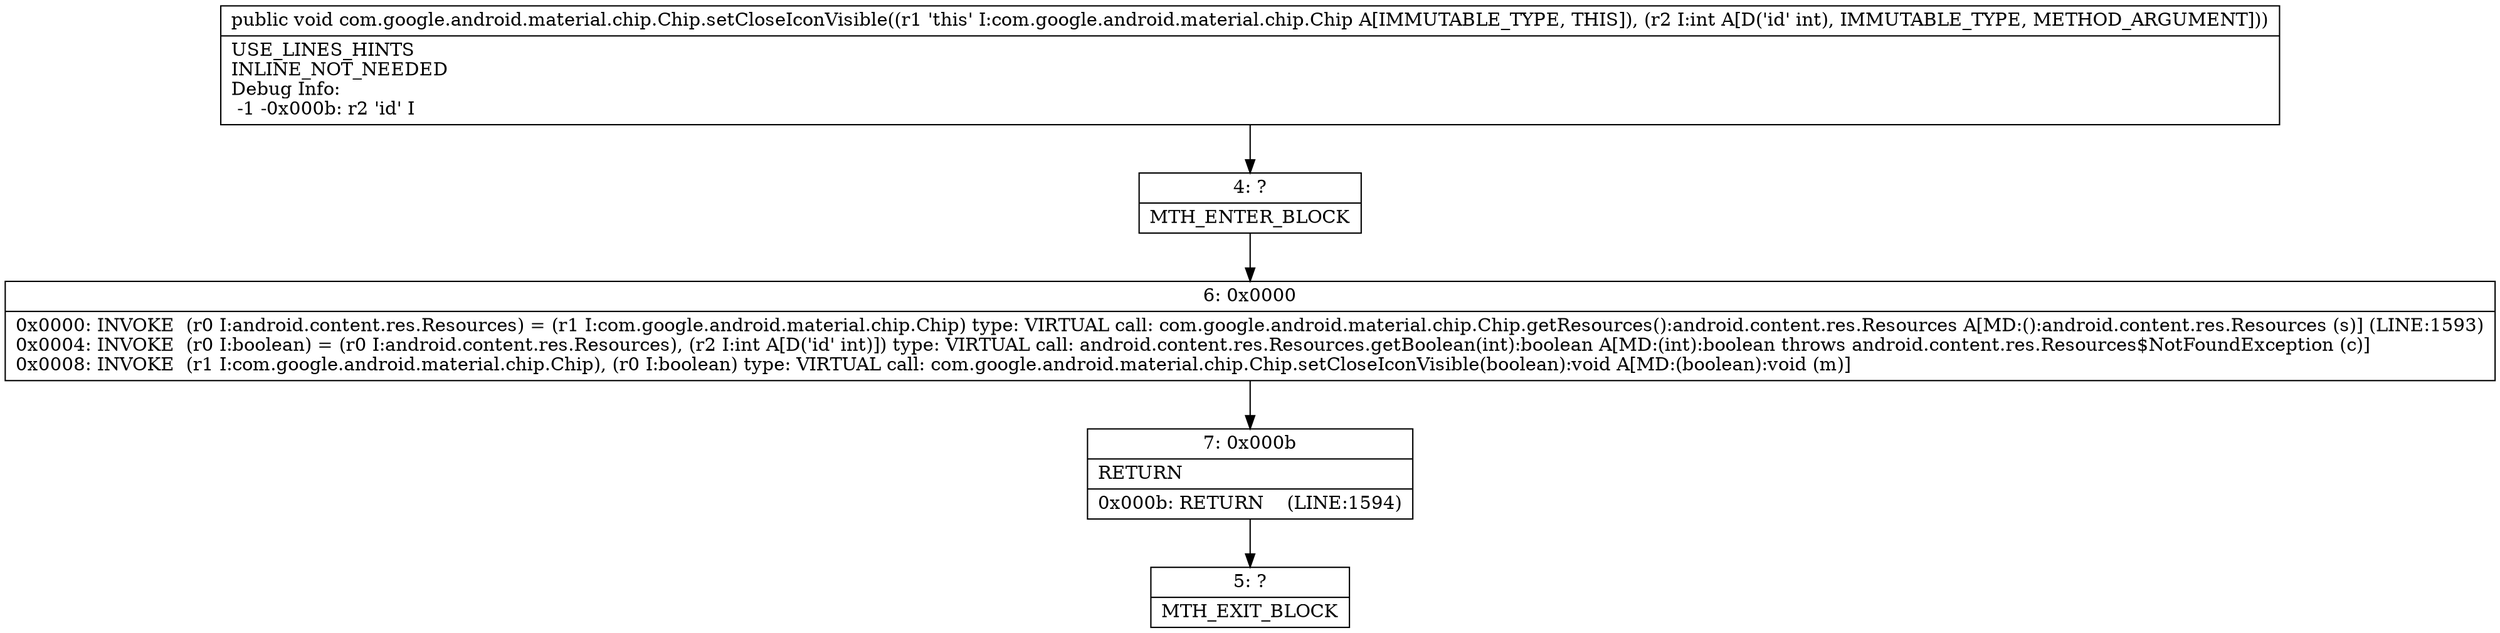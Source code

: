 digraph "CFG forcom.google.android.material.chip.Chip.setCloseIconVisible(I)V" {
Node_4 [shape=record,label="{4\:\ ?|MTH_ENTER_BLOCK\l}"];
Node_6 [shape=record,label="{6\:\ 0x0000|0x0000: INVOKE  (r0 I:android.content.res.Resources) = (r1 I:com.google.android.material.chip.Chip) type: VIRTUAL call: com.google.android.material.chip.Chip.getResources():android.content.res.Resources A[MD:():android.content.res.Resources (s)] (LINE:1593)\l0x0004: INVOKE  (r0 I:boolean) = (r0 I:android.content.res.Resources), (r2 I:int A[D('id' int)]) type: VIRTUAL call: android.content.res.Resources.getBoolean(int):boolean A[MD:(int):boolean throws android.content.res.Resources$NotFoundException (c)]\l0x0008: INVOKE  (r1 I:com.google.android.material.chip.Chip), (r0 I:boolean) type: VIRTUAL call: com.google.android.material.chip.Chip.setCloseIconVisible(boolean):void A[MD:(boolean):void (m)]\l}"];
Node_7 [shape=record,label="{7\:\ 0x000b|RETURN\l|0x000b: RETURN    (LINE:1594)\l}"];
Node_5 [shape=record,label="{5\:\ ?|MTH_EXIT_BLOCK\l}"];
MethodNode[shape=record,label="{public void com.google.android.material.chip.Chip.setCloseIconVisible((r1 'this' I:com.google.android.material.chip.Chip A[IMMUTABLE_TYPE, THIS]), (r2 I:int A[D('id' int), IMMUTABLE_TYPE, METHOD_ARGUMENT]))  | USE_LINES_HINTS\lINLINE_NOT_NEEDED\lDebug Info:\l  \-1 \-0x000b: r2 'id' I\l}"];
MethodNode -> Node_4;Node_4 -> Node_6;
Node_6 -> Node_7;
Node_7 -> Node_5;
}


